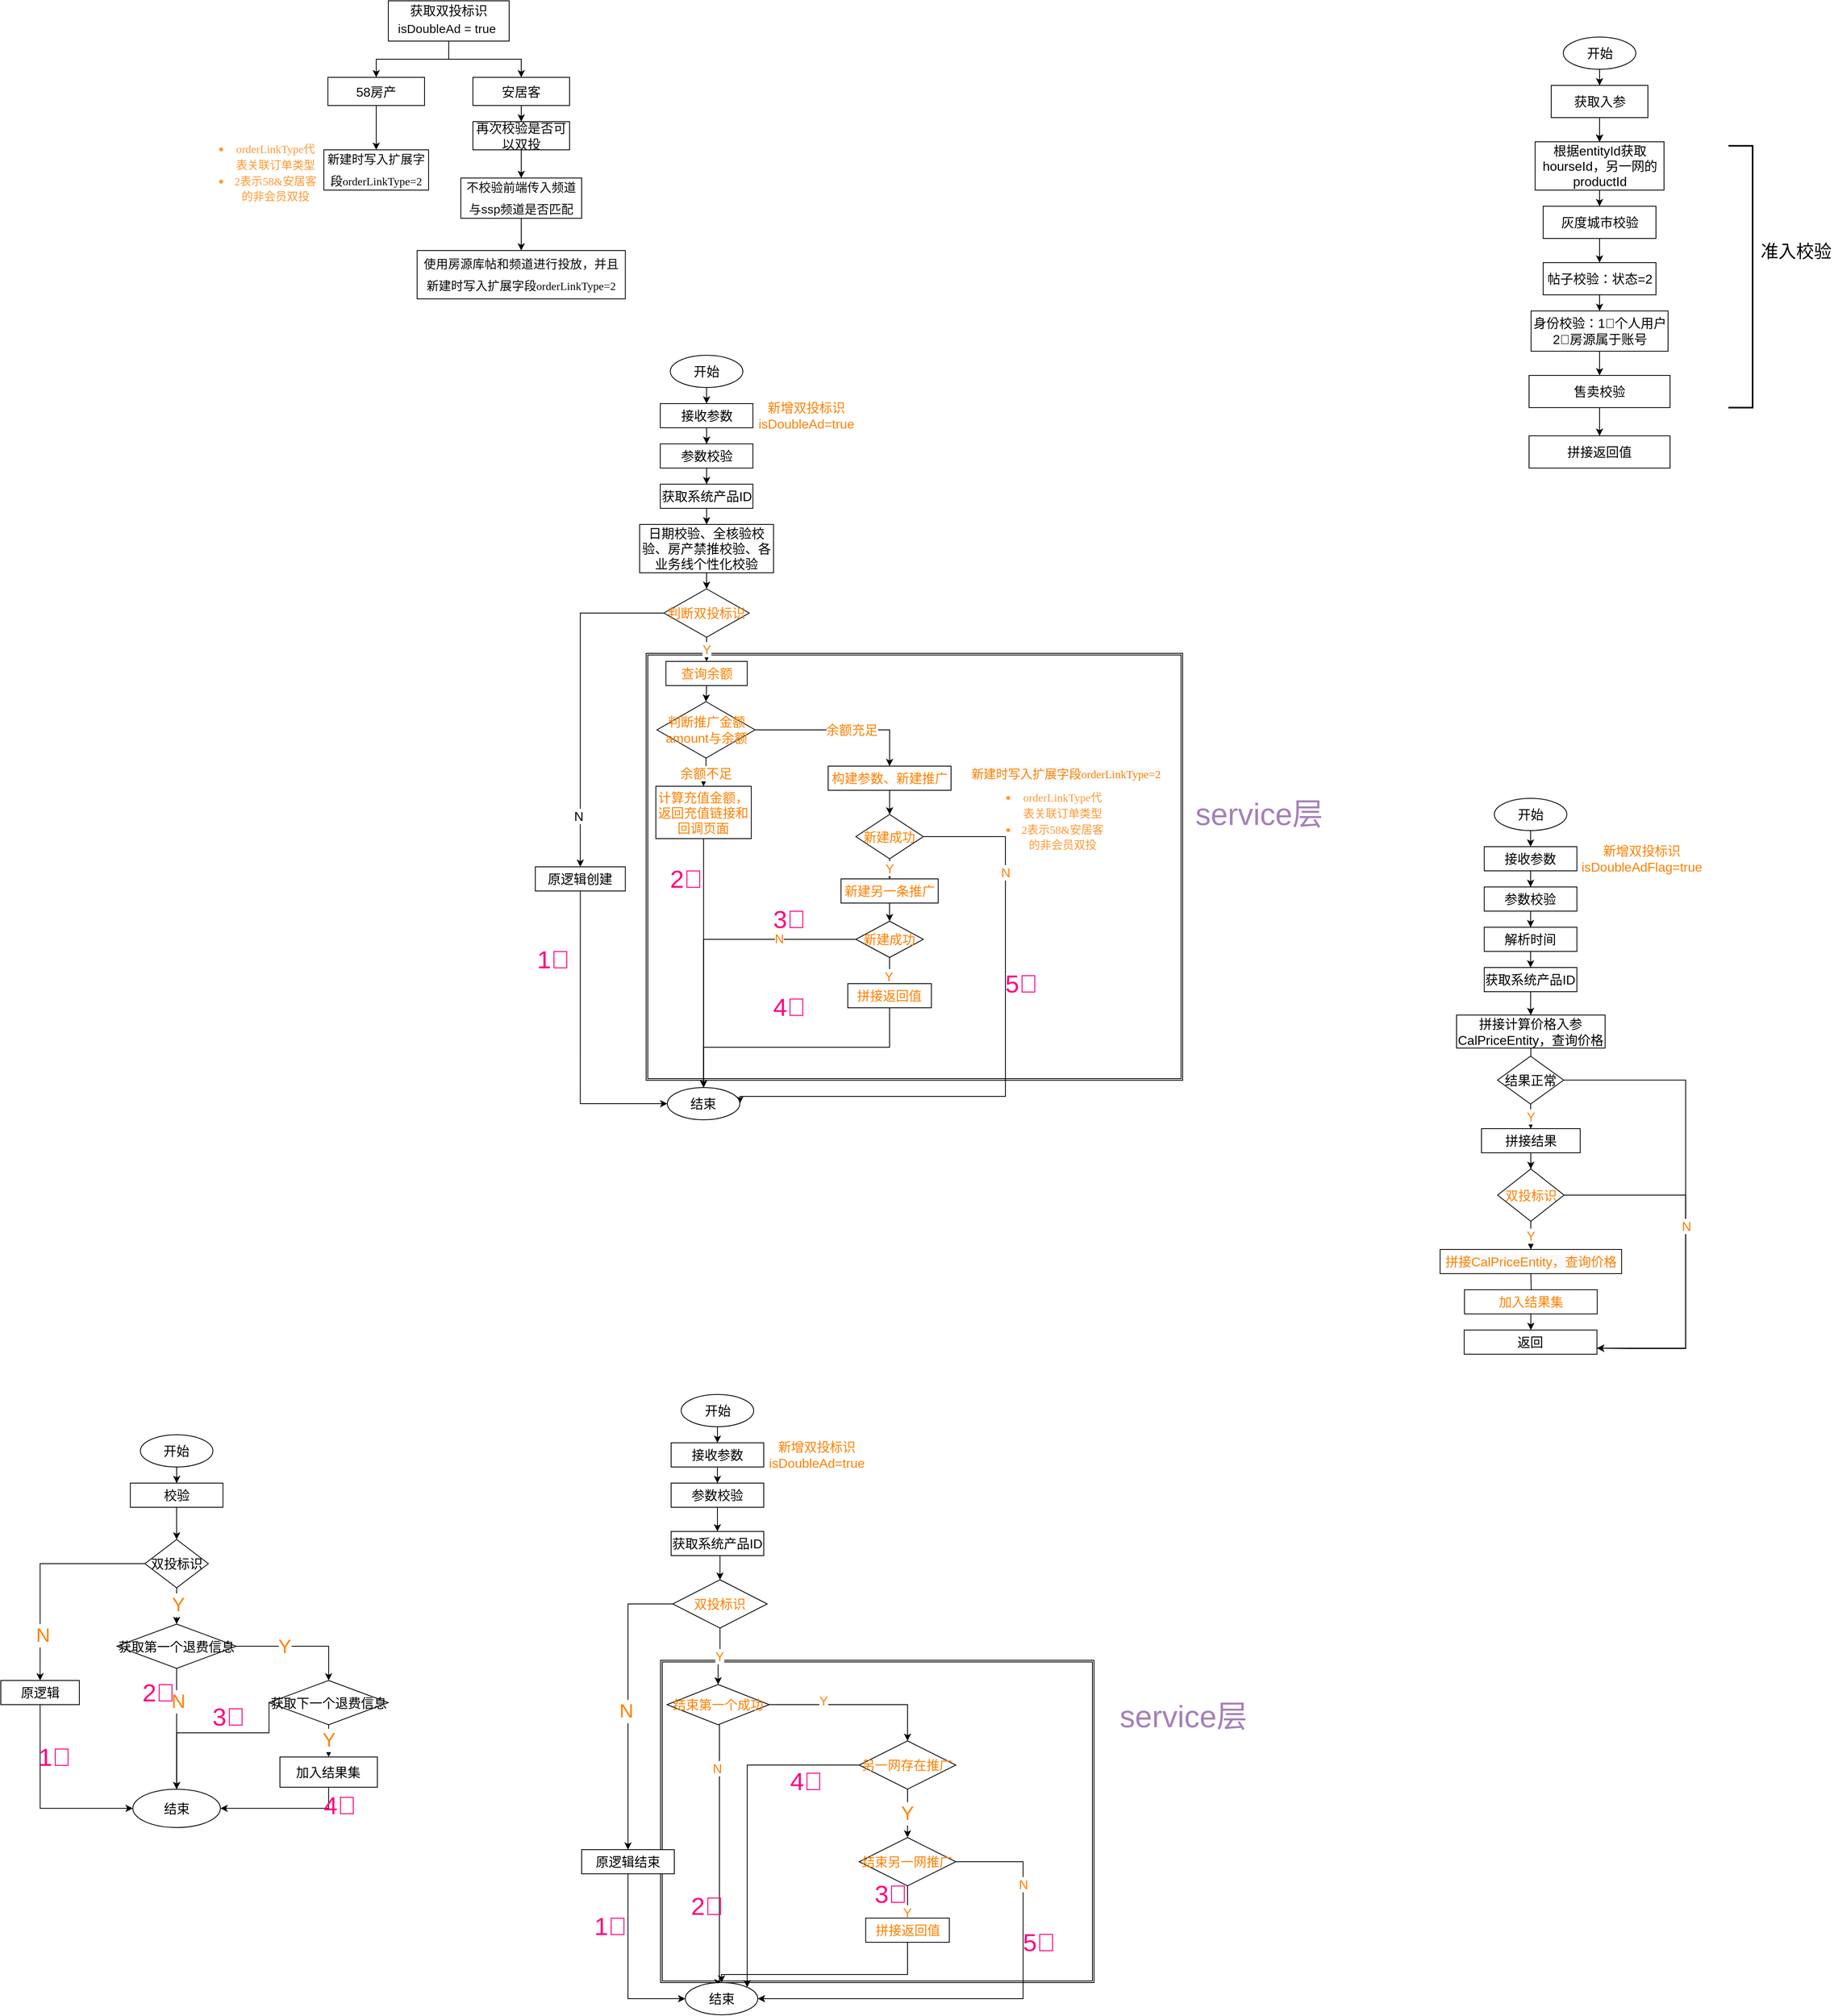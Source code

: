 <mxfile version="13.11.0" type="github">
  <diagram id="C5RBs43oDa-KdzZeNtuy" name="Page-1">
    <mxGraphModel dx="2493" dy="1997" grid="1" gridSize="10" guides="1" tooltips="1" connect="1" arrows="1" fold="1" page="1" pageScale="1" pageWidth="827" pageHeight="1169" math="0" shadow="0">
      <root>
        <mxCell id="WIyWlLk6GJQsqaUBKTNV-0" />
        <mxCell id="WIyWlLk6GJQsqaUBKTNV-1" parent="WIyWlLk6GJQsqaUBKTNV-0" />
        <mxCell id="F3GTpwNgJHVxENjnozcX-263" value="" style="shape=ext;double=1;rounded=0;whiteSpace=wrap;html=1;labelBackgroundColor=none;fontSize=24;fontColor=#FF8000;" vertex="1" parent="WIyWlLk6GJQsqaUBKTNV-1">
          <mxGeometry x="704.06" y="630" width="665.94" height="530" as="geometry" />
        </mxCell>
        <mxCell id="F3GTpwNgJHVxENjnozcX-261" value="" style="shape=ext;double=1;rounded=0;whiteSpace=wrap;html=1;labelBackgroundColor=none;fontSize=24;fontColor=#FF8000;" vertex="1" parent="WIyWlLk6GJQsqaUBKTNV-1">
          <mxGeometry x="722" y="1880" width="538" height="400" as="geometry" />
        </mxCell>
        <mxCell id="F3GTpwNgJHVxENjnozcX-8" value="" style="edgeStyle=orthogonalEdgeStyle;rounded=0;orthogonalLoop=1;jettySize=auto;html=1;fontSize=16;" edge="1" parent="WIyWlLk6GJQsqaUBKTNV-1" source="F3GTpwNgJHVxENjnozcX-9" target="F3GTpwNgJHVxENjnozcX-11">
          <mxGeometry relative="1" as="geometry" />
        </mxCell>
        <mxCell id="F3GTpwNgJHVxENjnozcX-16" value="" style="edgeStyle=orthogonalEdgeStyle;rounded=0;orthogonalLoop=1;jettySize=auto;html=1;" edge="1" parent="WIyWlLk6GJQsqaUBKTNV-1" source="F3GTpwNgJHVxENjnozcX-9" target="F3GTpwNgJHVxENjnozcX-13">
          <mxGeometry relative="1" as="geometry" />
        </mxCell>
        <mxCell id="F3GTpwNgJHVxENjnozcX-56" value="" style="edgeStyle=orthogonalEdgeStyle;rounded=0;orthogonalLoop=1;jettySize=auto;html=1;fontSize=16;fontColor=#FF9933;" edge="1" parent="WIyWlLk6GJQsqaUBKTNV-1" source="F3GTpwNgJHVxENjnozcX-9" target="F3GTpwNgJHVxENjnozcX-13">
          <mxGeometry relative="1" as="geometry" />
        </mxCell>
        <mxCell id="F3GTpwNgJHVxENjnozcX-9" value="开始" style="ellipse;whiteSpace=wrap;html=1;fontSize=16;" vertex="1" parent="WIyWlLk6GJQsqaUBKTNV-1">
          <mxGeometry x="1842.5" y="-135" width="90" height="40" as="geometry" />
        </mxCell>
        <mxCell id="F3GTpwNgJHVxENjnozcX-10" value="" style="edgeStyle=orthogonalEdgeStyle;rounded=0;orthogonalLoop=1;jettySize=auto;html=1;fontSize=16;" edge="1" parent="WIyWlLk6GJQsqaUBKTNV-1" source="F3GTpwNgJHVxENjnozcX-11" target="F3GTpwNgJHVxENjnozcX-13">
          <mxGeometry relative="1" as="geometry" />
        </mxCell>
        <mxCell id="F3GTpwNgJHVxENjnozcX-11" value="获取入参" style="whiteSpace=wrap;html=1;fontSize=16;" vertex="1" parent="WIyWlLk6GJQsqaUBKTNV-1">
          <mxGeometry x="1827.5" y="-75" width="120" height="40" as="geometry" />
        </mxCell>
        <mxCell id="F3GTpwNgJHVxENjnozcX-58" value="" style="edgeStyle=orthogonalEdgeStyle;rounded=0;orthogonalLoop=1;jettySize=auto;html=1;fontSize=16;fontColor=#FF9933;" edge="1" parent="WIyWlLk6GJQsqaUBKTNV-1" source="F3GTpwNgJHVxENjnozcX-13" target="F3GTpwNgJHVxENjnozcX-57">
          <mxGeometry relative="1" as="geometry" />
        </mxCell>
        <mxCell id="F3GTpwNgJHVxENjnozcX-13" value="根据entityId获取hourseId，另一网的productId" style="whiteSpace=wrap;html=1;fontSize=16;" vertex="1" parent="WIyWlLk6GJQsqaUBKTNV-1">
          <mxGeometry x="1807.5" y="-5" width="160" height="60" as="geometry" />
        </mxCell>
        <mxCell id="F3GTpwNgJHVxENjnozcX-19" style="edgeStyle=orthogonalEdgeStyle;rounded=0;orthogonalLoop=1;jettySize=auto;html=1;exitX=0.5;exitY=1;exitDx=0;exitDy=0;entryX=0.5;entryY=0;entryDx=0;entryDy=0;fontSize=15;" edge="1" parent="WIyWlLk6GJQsqaUBKTNV-1" source="F3GTpwNgJHVxENjnozcX-14" target="F3GTpwNgJHVxENjnozcX-15">
          <mxGeometry relative="1" as="geometry" />
        </mxCell>
        <mxCell id="F3GTpwNgJHVxENjnozcX-14" value="帖子校验：状态=2" style="whiteSpace=wrap;html=1;fontSize=16;" vertex="1" parent="WIyWlLk6GJQsqaUBKTNV-1">
          <mxGeometry x="1817.5" y="145" width="140" height="40" as="geometry" />
        </mxCell>
        <mxCell id="F3GTpwNgJHVxENjnozcX-21" value="" style="edgeStyle=orthogonalEdgeStyle;rounded=0;orthogonalLoop=1;jettySize=auto;html=1;fontSize=15;" edge="1" parent="WIyWlLk6GJQsqaUBKTNV-1" source="F3GTpwNgJHVxENjnozcX-15" target="F3GTpwNgJHVxENjnozcX-20">
          <mxGeometry relative="1" as="geometry" />
        </mxCell>
        <mxCell id="F3GTpwNgJHVxENjnozcX-15" value="身份校验：1⃣️个人用户2⃣️房源属于账号" style="whiteSpace=wrap;html=1;fontSize=16;" vertex="1" parent="WIyWlLk6GJQsqaUBKTNV-1">
          <mxGeometry x="1802.5" y="205" width="170" height="50" as="geometry" />
        </mxCell>
        <mxCell id="F3GTpwNgJHVxENjnozcX-23" value="" style="edgeStyle=orthogonalEdgeStyle;rounded=0;orthogonalLoop=1;jettySize=auto;html=1;fontSize=15;" edge="1" parent="WIyWlLk6GJQsqaUBKTNV-1" source="F3GTpwNgJHVxENjnozcX-20" target="F3GTpwNgJHVxENjnozcX-22">
          <mxGeometry relative="1" as="geometry" />
        </mxCell>
        <mxCell id="F3GTpwNgJHVxENjnozcX-20" value="售卖校验" style="whiteSpace=wrap;html=1;fontSize=16;" vertex="1" parent="WIyWlLk6GJQsqaUBKTNV-1">
          <mxGeometry x="1800" y="285" width="175" height="40" as="geometry" />
        </mxCell>
        <mxCell id="F3GTpwNgJHVxENjnozcX-22" value="拼接返回值" style="whiteSpace=wrap;html=1;fontSize=16;" vertex="1" parent="WIyWlLk6GJQsqaUBKTNV-1">
          <mxGeometry x="1800" y="360" width="175" height="40" as="geometry" />
        </mxCell>
        <mxCell id="F3GTpwNgJHVxENjnozcX-24" value="" style="strokeWidth=2;html=1;shape=mxgraph.flowchart.annotation_1;align=left;pointerEvents=1;fontSize=15;rotation=-180;" vertex="1" parent="WIyWlLk6GJQsqaUBKTNV-1">
          <mxGeometry x="2047.5" width="30" height="325" as="geometry" />
        </mxCell>
        <mxCell id="F3GTpwNgJHVxENjnozcX-25" value="准入校验&lt;br style=&quot;font-size: 22px;&quot;&gt;&lt;font style=&quot;font-size: 22px;&quot;&gt;&lt;br style=&quot;font-size: 22px;&quot;&gt;&lt;/font&gt;" style="text;html=1;strokeColor=none;fillColor=none;align=center;verticalAlign=middle;whiteSpace=wrap;rounded=0;fontSize=22;" vertex="1" parent="WIyWlLk6GJQsqaUBKTNV-1">
          <mxGeometry x="2084.5" y="130" width="93" height="30" as="geometry" />
        </mxCell>
        <mxCell id="F3GTpwNgJHVxENjnozcX-41" value="" style="edgeStyle=orthogonalEdgeStyle;rounded=0;orthogonalLoop=1;jettySize=auto;html=1;fontSize=16;fontColor=#080808;" edge="1" parent="WIyWlLk6GJQsqaUBKTNV-1" source="F3GTpwNgJHVxENjnozcX-28" target="F3GTpwNgJHVxENjnozcX-40">
          <mxGeometry relative="1" as="geometry" />
        </mxCell>
        <mxCell id="F3GTpwNgJHVxENjnozcX-43" style="edgeStyle=orthogonalEdgeStyle;rounded=0;orthogonalLoop=1;jettySize=auto;html=1;exitX=0.5;exitY=1;exitDx=0;exitDy=0;entryX=0.5;entryY=0;entryDx=0;entryDy=0;fontSize=16;fontColor=#080808;" edge="1" parent="WIyWlLk6GJQsqaUBKTNV-1" source="F3GTpwNgJHVxENjnozcX-28" target="F3GTpwNgJHVxENjnozcX-42">
          <mxGeometry relative="1" as="geometry" />
        </mxCell>
        <mxCell id="F3GTpwNgJHVxENjnozcX-28" value="获取双投标识&lt;span style=&quot;font-size: 15px; line-height: 1.74; letter-spacing: 0.008em; outline-style: none; overflow-wrap: break-word;&quot;&gt;isDoubleAd  = true&amp;nbsp;&lt;/span&gt;" style="whiteSpace=wrap;html=1;fontSize=16;fontColor=#080808;" vertex="1" parent="WIyWlLk6GJQsqaUBKTNV-1">
          <mxGeometry x="384" y="-180" width="150" height="50" as="geometry" />
        </mxCell>
        <mxCell id="F3GTpwNgJHVxENjnozcX-53" value="" style="edgeStyle=orthogonalEdgeStyle;rounded=0;orthogonalLoop=1;jettySize=auto;html=1;fontSize=16;fontColor=#080808;" edge="1" parent="WIyWlLk6GJQsqaUBKTNV-1" source="F3GTpwNgJHVxENjnozcX-40" target="F3GTpwNgJHVxENjnozcX-52">
          <mxGeometry relative="1" as="geometry" />
        </mxCell>
        <mxCell id="F3GTpwNgJHVxENjnozcX-40" value="58房产" style="whiteSpace=wrap;html=1;fontSize=16;fontColor=#080808;" vertex="1" parent="WIyWlLk6GJQsqaUBKTNV-1">
          <mxGeometry x="309" y="-85" width="120" height="35" as="geometry" />
        </mxCell>
        <mxCell id="F3GTpwNgJHVxENjnozcX-45" value="" style="edgeStyle=orthogonalEdgeStyle;rounded=0;orthogonalLoop=1;jettySize=auto;html=1;fontSize=16;fontColor=#080808;" edge="1" parent="WIyWlLk6GJQsqaUBKTNV-1" source="F3GTpwNgJHVxENjnozcX-42" target="F3GTpwNgJHVxENjnozcX-44">
          <mxGeometry relative="1" as="geometry" />
        </mxCell>
        <mxCell id="F3GTpwNgJHVxENjnozcX-42" value="安居客" style="whiteSpace=wrap;html=1;fontSize=16;fontColor=#080808;" vertex="1" parent="WIyWlLk6GJQsqaUBKTNV-1">
          <mxGeometry x="489" y="-85" width="120" height="35" as="geometry" />
        </mxCell>
        <mxCell id="F3GTpwNgJHVxENjnozcX-44" value="再次校验是否可以双投" style="whiteSpace=wrap;html=1;fontSize=16;fontColor=#080808;" vertex="1" parent="WIyWlLk6GJQsqaUBKTNV-1">
          <mxGeometry x="489" y="-30" width="120" height="35" as="geometry" />
        </mxCell>
        <mxCell id="F3GTpwNgJHVxENjnozcX-49" value="" style="edgeStyle=orthogonalEdgeStyle;rounded=0;orthogonalLoop=1;jettySize=auto;html=1;fontSize=16;fontColor=#080808;exitX=0.5;exitY=1;exitDx=0;exitDy=0;" edge="1" parent="WIyWlLk6GJQsqaUBKTNV-1" source="F3GTpwNgJHVxENjnozcX-44" target="F3GTpwNgJHVxENjnozcX-48">
          <mxGeometry relative="1" as="geometry">
            <mxPoint x="549" y="70" as="sourcePoint" />
          </mxGeometry>
        </mxCell>
        <mxCell id="F3GTpwNgJHVxENjnozcX-51" value="" style="edgeStyle=orthogonalEdgeStyle;rounded=0;orthogonalLoop=1;jettySize=auto;html=1;fontSize=16;fontColor=#080808;" edge="1" parent="WIyWlLk6GJQsqaUBKTNV-1" source="F3GTpwNgJHVxENjnozcX-48" target="F3GTpwNgJHVxENjnozcX-50">
          <mxGeometry relative="1" as="geometry" />
        </mxCell>
        <mxCell id="F3GTpwNgJHVxENjnozcX-48" value="&lt;span style=&quot;font-size: 15px; line-height: 1.74; letter-spacing: 0.008em; outline-style: none; overflow-wrap: break-word;&quot;&gt;不校验前端传入频道与ssp频道是否匹配&lt;/span&gt;" style="whiteSpace=wrap;html=1;fontSize=16;fontColor=#080808;" vertex="1" parent="WIyWlLk6GJQsqaUBKTNV-1">
          <mxGeometry x="474" y="40" width="150" height="50" as="geometry" />
        </mxCell>
        <mxCell id="F3GTpwNgJHVxENjnozcX-50" value="&lt;span&gt;&lt;span style=&quot;font-size: 15px ; line-height: 1.74 ; letter-spacing: 0.008em ; outline-style: none ; overflow-wrap: break-word&quot;&gt;使用房源库帖和频道进行投放，并且新建时写入扩展字段&lt;/span&gt;&lt;/span&gt;&lt;span lang=&quot;EN-US&quot; style=&quot;font-size: 10.5pt ; font-family: &amp;#34;dengxian&amp;#34;&quot;&gt;orderLinkType=2&lt;/span&gt;&lt;span style=&quot;font-size: medium&quot;&gt;&lt;/span&gt;" style="whiteSpace=wrap;html=1;fontSize=16;fontColor=#080808;" vertex="1" parent="WIyWlLk6GJQsqaUBKTNV-1">
          <mxGeometry x="419.78" y="130" width="258.44" height="60" as="geometry" />
        </mxCell>
        <mxCell id="F3GTpwNgJHVxENjnozcX-52" value="&lt;span style=&quot;font-size: 15px ; line-height: 1.74 ; letter-spacing: 0.008em ; outline-style: none ; overflow-wrap: break-word&quot;&gt;新建时写入扩展字段&lt;/span&gt;&lt;span lang=&quot;EN-US&quot; style=&quot;font-size: 10.5pt ; font-family: &amp;#34;dengxian&amp;#34;&quot;&gt;orderLinkType=2&lt;/span&gt;" style="whiteSpace=wrap;html=1;fontSize=16;fontColor=#080808;" vertex="1" parent="WIyWlLk6GJQsqaUBKTNV-1">
          <mxGeometry x="304" y="5" width="130" height="50" as="geometry" />
        </mxCell>
        <mxCell id="F3GTpwNgJHVxENjnozcX-55" value="&lt;ul&gt;&lt;li&gt;&lt;span lang=&quot;EN-US&quot; style=&quot;font-size: 10.5pt ; font-family: &amp;#34;dengxian&amp;#34;&quot;&gt;orderLinkType代表关联订单类型&lt;/span&gt;&lt;/li&gt;&lt;li&gt;&lt;span lang=&quot;EN-US&quot; style=&quot;font-size: 10.5pt ; font-family: &amp;#34;dengxian&amp;#34;&quot;&gt;2表示&lt;/span&gt;&lt;span style=&quot;font-size: 10.5pt ; font-family: &amp;#34;dengxian&amp;#34;&quot;&gt;&lt;span lang=&quot;EN-US&quot;&gt;58&amp;amp;&lt;/span&gt;安居客的非会员双投&lt;/span&gt;&lt;/li&gt;&lt;/ul&gt;&lt;span style=&quot;font-size: medium&quot;&gt;&lt;/span&gt;" style="text;html=1;strokeColor=none;fillColor=none;align=center;verticalAlign=middle;whiteSpace=wrap;rounded=0;fontSize=16;fontColor=#FF9933;" vertex="1" parent="WIyWlLk6GJQsqaUBKTNV-1">
          <mxGeometry x="149.0" y="-10" width="150" height="85" as="geometry" />
        </mxCell>
        <mxCell id="F3GTpwNgJHVxENjnozcX-60" value="" style="edgeStyle=orthogonalEdgeStyle;rounded=0;orthogonalLoop=1;jettySize=auto;html=1;fontSize=16;fontColor=#FF9933;entryX=0.5;entryY=0;entryDx=0;entryDy=0;" edge="1" parent="WIyWlLk6GJQsqaUBKTNV-1" source="F3GTpwNgJHVxENjnozcX-57" target="F3GTpwNgJHVxENjnozcX-14">
          <mxGeometry relative="1" as="geometry">
            <mxPoint x="1888" y="145" as="targetPoint" />
          </mxGeometry>
        </mxCell>
        <mxCell id="F3GTpwNgJHVxENjnozcX-57" value="灰度城市校验" style="whiteSpace=wrap;html=1;fontSize=16;" vertex="1" parent="WIyWlLk6GJQsqaUBKTNV-1">
          <mxGeometry x="1817.5" y="75" width="140" height="40" as="geometry" />
        </mxCell>
        <mxCell id="F3GTpwNgJHVxENjnozcX-71" value="" style="edgeStyle=orthogonalEdgeStyle;rounded=0;orthogonalLoop=1;jettySize=auto;html=1;fontSize=16;fontColor=#FF8000;" edge="1" parent="WIyWlLk6GJQsqaUBKTNV-1" source="F3GTpwNgJHVxENjnozcX-66" target="F3GTpwNgJHVxENjnozcX-70">
          <mxGeometry relative="1" as="geometry" />
        </mxCell>
        <mxCell id="F3GTpwNgJHVxENjnozcX-66" value="接收参数" style="rounded=0;whiteSpace=wrap;html=1;fontSize=16;fontColor=#000000;" vertex="1" parent="WIyWlLk6GJQsqaUBKTNV-1">
          <mxGeometry x="721.56" y="320" width="115" height="30" as="geometry" />
        </mxCell>
        <mxCell id="F3GTpwNgJHVxENjnozcX-69" style="edgeStyle=orthogonalEdgeStyle;rounded=0;orthogonalLoop=1;jettySize=auto;html=1;exitX=0.5;exitY=1;exitDx=0;exitDy=0;entryX=0.5;entryY=0;entryDx=0;entryDy=0;fontSize=16;fontColor=#000000;" edge="1" parent="WIyWlLk6GJQsqaUBKTNV-1" source="F3GTpwNgJHVxENjnozcX-67" target="F3GTpwNgJHVxENjnozcX-66">
          <mxGeometry relative="1" as="geometry" />
        </mxCell>
        <mxCell id="F3GTpwNgJHVxENjnozcX-67" value="开始" style="ellipse;whiteSpace=wrap;html=1;fontSize=16;fontColor=#000000;" vertex="1" parent="WIyWlLk6GJQsqaUBKTNV-1">
          <mxGeometry x="734.06" y="260" width="90" height="40" as="geometry" />
        </mxCell>
        <mxCell id="F3GTpwNgJHVxENjnozcX-68" value="新增双投标识isDoubleAd=true" style="text;html=1;strokeColor=none;fillColor=none;align=center;verticalAlign=middle;whiteSpace=wrap;rounded=0;fontSize=16;fontColor=#FF8000;fontStyle=0" vertex="1" parent="WIyWlLk6GJQsqaUBKTNV-1">
          <mxGeometry x="847.5" y="320" width="110" height="30" as="geometry" />
        </mxCell>
        <mxCell id="F3GTpwNgJHVxENjnozcX-73" value="" style="edgeStyle=orthogonalEdgeStyle;rounded=0;orthogonalLoop=1;jettySize=auto;html=1;fontSize=16;fontColor=#FF8000;" edge="1" parent="WIyWlLk6GJQsqaUBKTNV-1" source="F3GTpwNgJHVxENjnozcX-70" target="F3GTpwNgJHVxENjnozcX-72">
          <mxGeometry relative="1" as="geometry" />
        </mxCell>
        <mxCell id="F3GTpwNgJHVxENjnozcX-70" value="参数校验" style="rounded=0;whiteSpace=wrap;html=1;fontSize=16;fontColor=#000000;" vertex="1" parent="WIyWlLk6GJQsqaUBKTNV-1">
          <mxGeometry x="721.56" y="370" width="115" height="30" as="geometry" />
        </mxCell>
        <mxCell id="F3GTpwNgJHVxENjnozcX-75" value="" style="edgeStyle=orthogonalEdgeStyle;rounded=0;orthogonalLoop=1;jettySize=auto;html=1;fontSize=16;fontColor=#FF8000;" edge="1" parent="WIyWlLk6GJQsqaUBKTNV-1" source="F3GTpwNgJHVxENjnozcX-72" target="F3GTpwNgJHVxENjnozcX-74">
          <mxGeometry relative="1" as="geometry" />
        </mxCell>
        <mxCell id="F3GTpwNgJHVxENjnozcX-72" value="获取系统产品ID" style="rounded=0;whiteSpace=wrap;html=1;fontSize=16;fontColor=#000000;" vertex="1" parent="WIyWlLk6GJQsqaUBKTNV-1">
          <mxGeometry x="721.56" y="420" width="115" height="30" as="geometry" />
        </mxCell>
        <mxCell id="F3GTpwNgJHVxENjnozcX-144" value="" style="edgeStyle=orthogonalEdgeStyle;rounded=0;orthogonalLoop=1;jettySize=auto;html=1;fontSize=16;fontColor=#FF8000;" edge="1" parent="WIyWlLk6GJQsqaUBKTNV-1" source="F3GTpwNgJHVxENjnozcX-74" target="F3GTpwNgJHVxENjnozcX-143">
          <mxGeometry relative="1" as="geometry" />
        </mxCell>
        <mxCell id="F3GTpwNgJHVxENjnozcX-74" value="日期校验、全核验校验、房产禁推校验、各业务线个性化校验" style="rounded=0;whiteSpace=wrap;html=1;fontSize=16;fontColor=#000000;" vertex="1" parent="WIyWlLk6GJQsqaUBKTNV-1">
          <mxGeometry x="695.94" y="470" width="166.25" height="60" as="geometry" />
        </mxCell>
        <mxCell id="F3GTpwNgJHVxENjnozcX-108" value="" style="edgeStyle=orthogonalEdgeStyle;rounded=0;orthogonalLoop=1;jettySize=auto;html=1;fontSize=16;fontColor=#FF8000;" edge="1" parent="WIyWlLk6GJQsqaUBKTNV-1" source="F3GTpwNgJHVxENjnozcX-109" target="F3GTpwNgJHVxENjnozcX-114">
          <mxGeometry relative="1" as="geometry" />
        </mxCell>
        <mxCell id="F3GTpwNgJHVxENjnozcX-109" value="接收参数" style="rounded=0;whiteSpace=wrap;html=1;fontSize=16;fontColor=#000000;" vertex="1" parent="WIyWlLk6GJQsqaUBKTNV-1">
          <mxGeometry x="1744.37" y="870" width="115" height="30" as="geometry" />
        </mxCell>
        <mxCell id="F3GTpwNgJHVxENjnozcX-110" style="edgeStyle=orthogonalEdgeStyle;rounded=0;orthogonalLoop=1;jettySize=auto;html=1;exitX=0.5;exitY=1;exitDx=0;exitDy=0;entryX=0.5;entryY=0;entryDx=0;entryDy=0;fontSize=16;fontColor=#000000;" edge="1" parent="WIyWlLk6GJQsqaUBKTNV-1" source="F3GTpwNgJHVxENjnozcX-111" target="F3GTpwNgJHVxENjnozcX-109">
          <mxGeometry relative="1" as="geometry" />
        </mxCell>
        <mxCell id="F3GTpwNgJHVxENjnozcX-111" value="开始" style="ellipse;whiteSpace=wrap;html=1;fontSize=16;fontColor=#000000;" vertex="1" parent="WIyWlLk6GJQsqaUBKTNV-1">
          <mxGeometry x="1756.87" y="810" width="90" height="40" as="geometry" />
        </mxCell>
        <mxCell id="F3GTpwNgJHVxENjnozcX-112" value="新增双投标识isDoubleAdFlag=true" style="text;html=1;strokeColor=none;fillColor=none;align=center;verticalAlign=middle;whiteSpace=wrap;rounded=0;fontSize=16;fontColor=#FF8000;" vertex="1" parent="WIyWlLk6GJQsqaUBKTNV-1">
          <mxGeometry x="1884.59" y="870" width="110" height="30" as="geometry" />
        </mxCell>
        <mxCell id="F3GTpwNgJHVxENjnozcX-113" value="" style="edgeStyle=orthogonalEdgeStyle;rounded=0;orthogonalLoop=1;jettySize=auto;html=1;fontSize=16;fontColor=#FF8000;" edge="1" parent="WIyWlLk6GJQsqaUBKTNV-1" source="F3GTpwNgJHVxENjnozcX-114" target="F3GTpwNgJHVxENjnozcX-115">
          <mxGeometry relative="1" as="geometry" />
        </mxCell>
        <mxCell id="F3GTpwNgJHVxENjnozcX-114" value="参数校验" style="rounded=0;whiteSpace=wrap;html=1;fontSize=16;fontColor=#000000;" vertex="1" parent="WIyWlLk6GJQsqaUBKTNV-1">
          <mxGeometry x="1744.37" y="920" width="115" height="30" as="geometry" />
        </mxCell>
        <mxCell id="F3GTpwNgJHVxENjnozcX-117" value="" style="edgeStyle=orthogonalEdgeStyle;rounded=0;orthogonalLoop=1;jettySize=auto;html=1;fontSize=16;fontColor=#FF8000;" edge="1" parent="WIyWlLk6GJQsqaUBKTNV-1" source="F3GTpwNgJHVxENjnozcX-115" target="F3GTpwNgJHVxENjnozcX-116">
          <mxGeometry relative="1" as="geometry" />
        </mxCell>
        <mxCell id="F3GTpwNgJHVxENjnozcX-115" value="解析时间" style="rounded=0;whiteSpace=wrap;html=1;fontSize=16;fontColor=#000000;" vertex="1" parent="WIyWlLk6GJQsqaUBKTNV-1">
          <mxGeometry x="1744.37" y="970" width="115" height="30" as="geometry" />
        </mxCell>
        <mxCell id="F3GTpwNgJHVxENjnozcX-119" value="" style="edgeStyle=orthogonalEdgeStyle;rounded=0;orthogonalLoop=1;jettySize=auto;html=1;fontSize=16;fontColor=#FF8000;" edge="1" parent="WIyWlLk6GJQsqaUBKTNV-1" source="F3GTpwNgJHVxENjnozcX-116" target="F3GTpwNgJHVxENjnozcX-118">
          <mxGeometry relative="1" as="geometry" />
        </mxCell>
        <mxCell id="F3GTpwNgJHVxENjnozcX-116" value="获取系统产品ID" style="rounded=0;whiteSpace=wrap;html=1;fontSize=16;fontColor=#000000;" vertex="1" parent="WIyWlLk6GJQsqaUBKTNV-1">
          <mxGeometry x="1744.37" y="1020" width="115" height="30" as="geometry" />
        </mxCell>
        <mxCell id="F3GTpwNgJHVxENjnozcX-121" value="" style="edgeStyle=orthogonalEdgeStyle;rounded=0;orthogonalLoop=1;jettySize=auto;html=1;fontSize=16;fontColor=#FF8000;" edge="1" parent="WIyWlLk6GJQsqaUBKTNV-1" source="F3GTpwNgJHVxENjnozcX-118" target="F3GTpwNgJHVxENjnozcX-120">
          <mxGeometry relative="1" as="geometry" />
        </mxCell>
        <mxCell id="F3GTpwNgJHVxENjnozcX-118" value="拼接计算价格入参CalPriceEntity，查询价格" style="rounded=0;whiteSpace=wrap;html=1;fontSize=16;fontColor=#000000;" vertex="1" parent="WIyWlLk6GJQsqaUBKTNV-1">
          <mxGeometry x="1710" y="1079" width="184.37" height="41" as="geometry" />
        </mxCell>
        <mxCell id="F3GTpwNgJHVxENjnozcX-125" value="Y" style="edgeStyle=orthogonalEdgeStyle;rounded=0;orthogonalLoop=1;jettySize=auto;html=1;fontSize=16;fontColor=#FF8000;" edge="1" parent="WIyWlLk6GJQsqaUBKTNV-1" source="F3GTpwNgJHVxENjnozcX-120" target="F3GTpwNgJHVxENjnozcX-124">
          <mxGeometry relative="1" as="geometry" />
        </mxCell>
        <mxCell id="F3GTpwNgJHVxENjnozcX-136" value="" style="edgeStyle=orthogonalEdgeStyle;rounded=0;orthogonalLoop=1;jettySize=auto;html=1;exitX=1;exitY=0.5;exitDx=0;exitDy=0;entryX=1;entryY=0.75;entryDx=0;entryDy=0;fontSize=16;fontColor=#FF8000;" edge="1" parent="WIyWlLk6GJQsqaUBKTNV-1" source="F3GTpwNgJHVxENjnozcX-120" target="F3GTpwNgJHVxENjnozcX-134">
          <mxGeometry relative="1" as="geometry">
            <Array as="points">
              <mxPoint x="1994.37" y="1160" />
              <mxPoint x="1994.37" y="1493" />
              <mxPoint x="1924.37" y="1493" />
            </Array>
          </mxGeometry>
        </mxCell>
        <mxCell id="F3GTpwNgJHVxENjnozcX-120" value="结果正常" style="rhombus;whiteSpace=wrap;html=1;rounded=0;fontSize=16;" vertex="1" parent="WIyWlLk6GJQsqaUBKTNV-1">
          <mxGeometry x="1760.78" y="1130" width="82.18" height="59.5" as="geometry" />
        </mxCell>
        <mxCell id="F3GTpwNgJHVxENjnozcX-127" value="" style="edgeStyle=orthogonalEdgeStyle;rounded=0;orthogonalLoop=1;jettySize=auto;html=1;fontSize=16;fontColor=#FF8000;" edge="1" parent="WIyWlLk6GJQsqaUBKTNV-1" source="F3GTpwNgJHVxENjnozcX-124" target="F3GTpwNgJHVxENjnozcX-126">
          <mxGeometry relative="1" as="geometry" />
        </mxCell>
        <mxCell id="F3GTpwNgJHVxENjnozcX-124" value="拼接结果" style="whiteSpace=wrap;html=1;rounded=0;fontSize=16;" vertex="1" parent="WIyWlLk6GJQsqaUBKTNV-1">
          <mxGeometry x="1740.94" y="1220" width="122.5" height="30" as="geometry" />
        </mxCell>
        <mxCell id="F3GTpwNgJHVxENjnozcX-130" value="Y" style="edgeStyle=orthogonalEdgeStyle;rounded=0;orthogonalLoop=1;jettySize=auto;html=1;fontSize=16;fontColor=#FF8000;" edge="1" parent="WIyWlLk6GJQsqaUBKTNV-1" source="F3GTpwNgJHVxENjnozcX-126">
          <mxGeometry relative="1" as="geometry">
            <mxPoint x="1802.203" y="1370" as="targetPoint" />
          </mxGeometry>
        </mxCell>
        <mxCell id="F3GTpwNgJHVxENjnozcX-137" style="edgeStyle=orthogonalEdgeStyle;rounded=0;orthogonalLoop=1;jettySize=auto;html=1;exitX=1;exitY=0.5;exitDx=0;exitDy=0;entryX=1;entryY=0.75;entryDx=0;entryDy=0;fontSize=16;fontColor=#FF8000;" edge="1" parent="WIyWlLk6GJQsqaUBKTNV-1" source="F3GTpwNgJHVxENjnozcX-126" target="F3GTpwNgJHVxENjnozcX-134">
          <mxGeometry relative="1" as="geometry">
            <Array as="points">
              <mxPoint x="1994.37" y="1303" />
              <mxPoint x="1994.37" y="1493" />
            </Array>
          </mxGeometry>
        </mxCell>
        <mxCell id="F3GTpwNgJHVxENjnozcX-138" value="N" style="edgeLabel;html=1;align=center;verticalAlign=middle;resizable=0;points=[];fontSize=16;fontColor=#FF8000;" vertex="1" connectable="0" parent="F3GTpwNgJHVxENjnozcX-137">
          <mxGeometry x="-0.306" y="2" relative="1" as="geometry">
            <mxPoint x="-2" y="32.43" as="offset" />
          </mxGeometry>
        </mxCell>
        <mxCell id="F3GTpwNgJHVxENjnozcX-126" value="双投标识" style="rhombus;whiteSpace=wrap;html=1;rounded=0;fontSize=16;fontColor=#FF8000;" vertex="1" parent="WIyWlLk6GJQsqaUBKTNV-1">
          <mxGeometry x="1760.94" y="1270" width="82.5" height="65" as="geometry" />
        </mxCell>
        <mxCell id="F3GTpwNgJHVxENjnozcX-133" value="" style="edgeStyle=orthogonalEdgeStyle;rounded=0;orthogonalLoop=1;jettySize=auto;html=1;fontSize=16;fontColor=#FF8000;" edge="1" parent="WIyWlLk6GJQsqaUBKTNV-1" target="F3GTpwNgJHVxENjnozcX-132">
          <mxGeometry relative="1" as="geometry">
            <mxPoint x="1802.203" y="1400" as="sourcePoint" />
          </mxGeometry>
        </mxCell>
        <mxCell id="F3GTpwNgJHVxENjnozcX-129" value="&lt;span style=&quot;font-family: helvetica; font-size: 16px; font-style: normal; font-weight: 400; letter-spacing: normal; text-align: center; text-indent: 0px; text-transform: none; word-spacing: 0px; background-color: rgb(248, 249, 250); display: inline; float: none;&quot;&gt;拼接CalPriceEntity，查询价格&lt;/span&gt;" style="whiteSpace=wrap;html=1;rounded=0;fontSize=16;fontColor=#FF8000;" vertex="1" parent="WIyWlLk6GJQsqaUBKTNV-1">
          <mxGeometry x="1689.57" y="1370" width="225.25" height="30" as="geometry" />
        </mxCell>
        <mxCell id="F3GTpwNgJHVxENjnozcX-135" value="" style="edgeStyle=orthogonalEdgeStyle;rounded=0;orthogonalLoop=1;jettySize=auto;html=1;fontSize=16;fontColor=#FF8000;" edge="1" parent="WIyWlLk6GJQsqaUBKTNV-1" source="F3GTpwNgJHVxENjnozcX-132" target="F3GTpwNgJHVxENjnozcX-134">
          <mxGeometry relative="1" as="geometry" />
        </mxCell>
        <mxCell id="F3GTpwNgJHVxENjnozcX-132" value="&lt;font face=&quot;helvetica&quot;&gt;加入结果集&lt;/font&gt;" style="whiteSpace=wrap;html=1;rounded=0;fontSize=16;fontColor=#FF8000;" vertex="1" parent="WIyWlLk6GJQsqaUBKTNV-1">
          <mxGeometry x="1719.78" y="1420" width="164.81" height="30" as="geometry" />
        </mxCell>
        <mxCell id="F3GTpwNgJHVxENjnozcX-134" value="&lt;font face=&quot;helvetica&quot;&gt;返回&lt;/font&gt;" style="whiteSpace=wrap;html=1;rounded=0;fontSize=16;" vertex="1" parent="WIyWlLk6GJQsqaUBKTNV-1">
          <mxGeometry x="1719.46" y="1470" width="164.81" height="30" as="geometry" />
        </mxCell>
        <mxCell id="F3GTpwNgJHVxENjnozcX-155" value="Y" style="edgeStyle=orthogonalEdgeStyle;rounded=0;orthogonalLoop=1;jettySize=auto;html=1;fontSize=16;fontColor=#FF8000;" edge="1" parent="WIyWlLk6GJQsqaUBKTNV-1" source="F3GTpwNgJHVxENjnozcX-143" target="F3GTpwNgJHVxENjnozcX-154">
          <mxGeometry relative="1" as="geometry" />
        </mxCell>
        <mxCell id="F3GTpwNgJHVxENjnozcX-247" value="" style="edgeStyle=orthogonalEdgeStyle;rounded=0;orthogonalLoop=1;jettySize=auto;html=1;fontSize=16;fontColor=#FF8000;" edge="1" parent="WIyWlLk6GJQsqaUBKTNV-1" source="F3GTpwNgJHVxENjnozcX-143" target="F3GTpwNgJHVxENjnozcX-246">
          <mxGeometry relative="1" as="geometry" />
        </mxCell>
        <mxCell id="F3GTpwNgJHVxENjnozcX-248" value="N" style="edgeLabel;html=1;align=center;verticalAlign=middle;resizable=0;points=[];fontSize=16;fontColor=#000000;" vertex="1" connectable="0" parent="F3GTpwNgJHVxENjnozcX-247">
          <mxGeometry x="0.697" y="-3" relative="1" as="geometry">
            <mxPoint as="offset" />
          </mxGeometry>
        </mxCell>
        <mxCell id="F3GTpwNgJHVxENjnozcX-143" value="判断双投标识" style="rhombus;whiteSpace=wrap;html=1;rounded=0;fontSize=16;fontColor=#FF8000;" vertex="1" parent="WIyWlLk6GJQsqaUBKTNV-1">
          <mxGeometry x="726.09" y="550" width="105.94" height="60" as="geometry" />
        </mxCell>
        <mxCell id="F3GTpwNgJHVxENjnozcX-158" value="余额不足" style="edgeStyle=orthogonalEdgeStyle;rounded=0;orthogonalLoop=1;jettySize=auto;html=1;fontSize=16;fontColor=#FF8000;" edge="1" parent="WIyWlLk6GJQsqaUBKTNV-1" source="F3GTpwNgJHVxENjnozcX-145" target="F3GTpwNgJHVxENjnozcX-157">
          <mxGeometry relative="1" as="geometry" />
        </mxCell>
        <mxCell id="F3GTpwNgJHVxENjnozcX-160" value="" style="edgeStyle=orthogonalEdgeStyle;rounded=0;orthogonalLoop=1;jettySize=auto;html=1;fontSize=16;fontColor=#FF8000;" edge="1" parent="WIyWlLk6GJQsqaUBKTNV-1" source="F3GTpwNgJHVxENjnozcX-145" target="F3GTpwNgJHVxENjnozcX-159">
          <mxGeometry relative="1" as="geometry" />
        </mxCell>
        <mxCell id="F3GTpwNgJHVxENjnozcX-161" value="余额充足" style="edgeLabel;html=1;align=center;verticalAlign=middle;resizable=0;points=[];fontSize=16;fontColor=#FF8000;" vertex="1" connectable="0" parent="F3GTpwNgJHVxENjnozcX-160">
          <mxGeometry x="0.33" y="-4" relative="1" as="geometry">
            <mxPoint x="-21.72" y="-4" as="offset" />
          </mxGeometry>
        </mxCell>
        <mxCell id="F3GTpwNgJHVxENjnozcX-145" value="判断推广金额amount与余额" style="rhombus;whiteSpace=wrap;html=1;rounded=0;fontSize=16;fontColor=#FF8000;" vertex="1" parent="WIyWlLk6GJQsqaUBKTNV-1">
          <mxGeometry x="717.5" y="690" width="121.72" height="70" as="geometry" />
        </mxCell>
        <mxCell id="F3GTpwNgJHVxENjnozcX-156" style="edgeStyle=orthogonalEdgeStyle;rounded=0;orthogonalLoop=1;jettySize=auto;html=1;exitX=0.5;exitY=1;exitDx=0;exitDy=0;entryX=0.5;entryY=0;entryDx=0;entryDy=0;fontSize=16;fontColor=#FF8000;" edge="1" parent="WIyWlLk6GJQsqaUBKTNV-1" source="F3GTpwNgJHVxENjnozcX-154" target="F3GTpwNgJHVxENjnozcX-145">
          <mxGeometry relative="1" as="geometry" />
        </mxCell>
        <mxCell id="F3GTpwNgJHVxENjnozcX-154" value="查询余额" style="whiteSpace=wrap;html=1;rounded=0;fontSize=16;fontColor=#FF8000;" vertex="1" parent="WIyWlLk6GJQsqaUBKTNV-1">
          <mxGeometry x="728.6" y="640" width="100.94" height="30" as="geometry" />
        </mxCell>
        <mxCell id="F3GTpwNgJHVxENjnozcX-167" style="edgeStyle=orthogonalEdgeStyle;rounded=0;orthogonalLoop=1;jettySize=auto;html=1;exitX=0.5;exitY=1;exitDx=0;exitDy=0;fontSize=16;fontColor=#FF8000;" edge="1" parent="WIyWlLk6GJQsqaUBKTNV-1" source="F3GTpwNgJHVxENjnozcX-157" target="F3GTpwNgJHVxENjnozcX-166">
          <mxGeometry relative="1" as="geometry" />
        </mxCell>
        <mxCell id="F3GTpwNgJHVxENjnozcX-157" value="计算充值金额，返回充值链接和回调页面" style="whiteSpace=wrap;html=1;rounded=0;fontSize=16;fontColor=#FF8000;" vertex="1" parent="WIyWlLk6GJQsqaUBKTNV-1">
          <mxGeometry x="716.12" y="795" width="118.44" height="65" as="geometry" />
        </mxCell>
        <mxCell id="F3GTpwNgJHVxENjnozcX-163" value="" style="edgeStyle=orthogonalEdgeStyle;rounded=0;orthogonalLoop=1;jettySize=auto;html=1;fontSize=16;fontColor=#FF8000;" edge="1" parent="WIyWlLk6GJQsqaUBKTNV-1" source="F3GTpwNgJHVxENjnozcX-159" target="F3GTpwNgJHVxENjnozcX-162">
          <mxGeometry relative="1" as="geometry" />
        </mxCell>
        <mxCell id="F3GTpwNgJHVxENjnozcX-159" value="构建参数、新建推广" style="whiteSpace=wrap;html=1;rounded=0;fontSize=16;fontColor=#FF8000;" vertex="1" parent="WIyWlLk6GJQsqaUBKTNV-1">
          <mxGeometry x="929.99" y="770" width="152.5" height="30" as="geometry" />
        </mxCell>
        <mxCell id="F3GTpwNgJHVxENjnozcX-165" value="Y" style="edgeStyle=orthogonalEdgeStyle;rounded=0;orthogonalLoop=1;jettySize=auto;html=1;fontSize=16;fontColor=#FF8000;" edge="1" parent="WIyWlLk6GJQsqaUBKTNV-1" source="F3GTpwNgJHVxENjnozcX-162" target="F3GTpwNgJHVxENjnozcX-164">
          <mxGeometry relative="1" as="geometry" />
        </mxCell>
        <mxCell id="F3GTpwNgJHVxENjnozcX-168" value="N" style="edgeStyle=orthogonalEdgeStyle;rounded=0;orthogonalLoop=1;jettySize=auto;html=1;exitX=1;exitY=0.5;exitDx=0;exitDy=0;entryX=1;entryY=0.5;entryDx=0;entryDy=0;fontSize=16;fontColor=#FF8000;" edge="1" parent="WIyWlLk6GJQsqaUBKTNV-1" source="F3GTpwNgJHVxENjnozcX-162" target="F3GTpwNgJHVxENjnozcX-166">
          <mxGeometry x="-0.618" relative="1" as="geometry">
            <Array as="points">
              <mxPoint x="1150" y="857" />
              <mxPoint x="1150" y="1180" />
              <mxPoint x="820" y="1180" />
            </Array>
            <mxPoint as="offset" />
          </mxGeometry>
        </mxCell>
        <mxCell id="F3GTpwNgJHVxENjnozcX-162" value="新建成功" style="rhombus;whiteSpace=wrap;html=1;rounded=0;fontSize=16;fontColor=#FF8000;" vertex="1" parent="WIyWlLk6GJQsqaUBKTNV-1">
          <mxGeometry x="964.36" y="830" width="83.75" height="55" as="geometry" />
        </mxCell>
        <mxCell id="F3GTpwNgJHVxENjnozcX-170" value="" style="edgeStyle=orthogonalEdgeStyle;rounded=0;orthogonalLoop=1;jettySize=auto;html=1;fontSize=16;fontColor=#FF8000;" edge="1" parent="WIyWlLk6GJQsqaUBKTNV-1" source="F3GTpwNgJHVxENjnozcX-164" target="F3GTpwNgJHVxENjnozcX-169">
          <mxGeometry relative="1" as="geometry" />
        </mxCell>
        <mxCell id="F3GTpwNgJHVxENjnozcX-164" value="新建另一条推广" style="whiteSpace=wrap;html=1;rounded=0;fontSize=16;fontColor=#FF8000;" vertex="1" parent="WIyWlLk6GJQsqaUBKTNV-1">
          <mxGeometry x="945.91" y="910" width="120.64" height="30" as="geometry" />
        </mxCell>
        <mxCell id="F3GTpwNgJHVxENjnozcX-166" value="结束" style="ellipse;whiteSpace=wrap;html=1;fontSize=16;fontColor=#000000;" vertex="1" parent="WIyWlLk6GJQsqaUBKTNV-1">
          <mxGeometry x="730.34" y="1169" width="90" height="40" as="geometry" />
        </mxCell>
        <mxCell id="F3GTpwNgJHVxENjnozcX-172" value="" style="edgeStyle=orthogonalEdgeStyle;rounded=0;orthogonalLoop=1;jettySize=auto;html=1;fontSize=16;fontColor=#FF8000;" edge="1" parent="WIyWlLk6GJQsqaUBKTNV-1" source="F3GTpwNgJHVxENjnozcX-169" target="F3GTpwNgJHVxENjnozcX-171">
          <mxGeometry relative="1" as="geometry" />
        </mxCell>
        <mxCell id="F3GTpwNgJHVxENjnozcX-173" value="Y" style="edgeLabel;html=1;align=center;verticalAlign=middle;resizable=0;points=[];fontSize=16;fontColor=#FF8000;" vertex="1" connectable="0" parent="F3GTpwNgJHVxENjnozcX-172">
          <mxGeometry x="0.618" y="-1" relative="1" as="geometry">
            <mxPoint as="offset" />
          </mxGeometry>
        </mxCell>
        <mxCell id="F3GTpwNgJHVxENjnozcX-175" style="edgeStyle=orthogonalEdgeStyle;rounded=0;orthogonalLoop=1;jettySize=auto;html=1;exitX=0;exitY=0.5;exitDx=0;exitDy=0;entryX=0.5;entryY=0;entryDx=0;entryDy=0;fontSize=16;fontColor=#FF8000;" edge="1" parent="WIyWlLk6GJQsqaUBKTNV-1" source="F3GTpwNgJHVxENjnozcX-169" target="F3GTpwNgJHVxENjnozcX-166">
          <mxGeometry relative="1" as="geometry" />
        </mxCell>
        <mxCell id="F3GTpwNgJHVxENjnozcX-176" value="N" style="edgeLabel;html=1;align=center;verticalAlign=middle;resizable=0;points=[];fontSize=16;fontColor=#FF8000;" vertex="1" connectable="0" parent="F3GTpwNgJHVxENjnozcX-175">
          <mxGeometry x="-0.488" y="-1" relative="1" as="geometry">
            <mxPoint as="offset" />
          </mxGeometry>
        </mxCell>
        <mxCell id="F3GTpwNgJHVxENjnozcX-169" value="新建成功" style="rhombus;whiteSpace=wrap;html=1;rounded=0;fontSize=16;fontColor=#FF8000;" vertex="1" parent="WIyWlLk6GJQsqaUBKTNV-1">
          <mxGeometry x="964.34" y="962.5" width="83.77" height="45" as="geometry" />
        </mxCell>
        <mxCell id="F3GTpwNgJHVxENjnozcX-174" style="edgeStyle=orthogonalEdgeStyle;rounded=0;orthogonalLoop=1;jettySize=auto;html=1;exitX=0.5;exitY=1;exitDx=0;exitDy=0;entryX=0.5;entryY=0;entryDx=0;entryDy=0;fontSize=16;fontColor=#FF8000;" edge="1" parent="WIyWlLk6GJQsqaUBKTNV-1" source="F3GTpwNgJHVxENjnozcX-171" target="F3GTpwNgJHVxENjnozcX-166">
          <mxGeometry relative="1" as="geometry">
            <Array as="points">
              <mxPoint x="1006" y="1119" />
              <mxPoint x="775" y="1119" />
            </Array>
          </mxGeometry>
        </mxCell>
        <mxCell id="F3GTpwNgJHVxENjnozcX-171" value="拼接返回值" style="whiteSpace=wrap;html=1;rounded=0;fontSize=16;fontColor=#FF8000;" vertex="1" parent="WIyWlLk6GJQsqaUBKTNV-1">
          <mxGeometry x="954.34" y="1040" width="103.77" height="30" as="geometry" />
        </mxCell>
        <mxCell id="F3GTpwNgJHVxENjnozcX-179" value="&lt;meta charset=&quot;utf-8&quot;&gt;&lt;span style=&quot;font-family: helvetica; font-style: normal; font-weight: 400; text-align: center; text-indent: 0px; text-transform: none; word-spacing: 0px; background-color: rgb(248, 249, 250); font-size: 15px; line-height: 1.74; letter-spacing: 0.008em; outline-style: none; overflow-wrap: break-word;&quot;&gt;新建时写入扩展字段&lt;/span&gt;&lt;span lang=&quot;EN-US&quot; style=&quot;font-style: normal; font-weight: 400; letter-spacing: normal; text-align: center; text-indent: 0px; text-transform: none; word-spacing: 0px; background-color: rgb(248, 249, 250); font-size: 10.5pt; font-family: dengxian;&quot;&gt;orderLinkType=2&lt;/span&gt;" style="text;whiteSpace=wrap;html=1;fontSize=16;fontColor=#FF8000;" vertex="1" parent="WIyWlLk6GJQsqaUBKTNV-1">
          <mxGeometry x="1106" y="760" width="270" height="40" as="geometry" />
        </mxCell>
        <mxCell id="F3GTpwNgJHVxENjnozcX-180" value="&lt;ul&gt;&lt;li&gt;&lt;span lang=&quot;EN-US&quot; style=&quot;font-size: 10.5pt ; font-family: &amp;#34;dengxian&amp;#34;&quot;&gt;orderLinkType代表关联订单类型&lt;/span&gt;&lt;/li&gt;&lt;li&gt;&lt;span lang=&quot;EN-US&quot; style=&quot;font-size: 10.5pt ; font-family: &amp;#34;dengxian&amp;#34;&quot;&gt;2表示&lt;/span&gt;&lt;span style=&quot;font-size: 10.5pt ; font-family: &amp;#34;dengxian&amp;#34;&quot;&gt;&lt;span lang=&quot;EN-US&quot;&gt;58&amp;amp;&lt;/span&gt;安居客的非会员双投&lt;/span&gt;&lt;/li&gt;&lt;/ul&gt;&lt;span style=&quot;font-size: medium&quot;&gt;&lt;/span&gt;" style="text;html=1;strokeColor=none;fillColor=none;align=center;verticalAlign=middle;whiteSpace=wrap;rounded=0;fontSize=16;fontColor=#FF9933;" vertex="1" parent="WIyWlLk6GJQsqaUBKTNV-1">
          <mxGeometry x="1125.63" y="795" width="150" height="85" as="geometry" />
        </mxCell>
        <mxCell id="F3GTpwNgJHVxENjnozcX-181" value="1⃣️" style="text;html=1;strokeColor=none;fillColor=none;align=center;verticalAlign=middle;whiteSpace=wrap;rounded=0;fontSize=31;fontColor=#FF0080;" vertex="1" parent="WIyWlLk6GJQsqaUBKTNV-1">
          <mxGeometry x="569" y="1000" width="40" height="20" as="geometry" />
        </mxCell>
        <mxCell id="F3GTpwNgJHVxENjnozcX-183" value="2⃣️" style="text;html=1;strokeColor=none;fillColor=none;align=center;verticalAlign=middle;whiteSpace=wrap;rounded=0;fontSize=31;fontColor=#FF0080;" vertex="1" parent="WIyWlLk6GJQsqaUBKTNV-1">
          <mxGeometry x="734.06" y="900" width="40" height="20" as="geometry" />
        </mxCell>
        <mxCell id="F3GTpwNgJHVxENjnozcX-185" value="3⃣️" style="text;html=1;strokeColor=none;fillColor=none;align=center;verticalAlign=middle;whiteSpace=wrap;rounded=0;fontSize=31;fontColor=#FF0080;" vertex="1" parent="WIyWlLk6GJQsqaUBKTNV-1">
          <mxGeometry x="862.19" y="950" width="40" height="20" as="geometry" />
        </mxCell>
        <mxCell id="F3GTpwNgJHVxENjnozcX-186" value="4⃣️" style="text;html=1;strokeColor=none;fillColor=none;align=center;verticalAlign=middle;whiteSpace=wrap;rounded=0;fontSize=31;fontColor=#FF0080;" vertex="1" parent="WIyWlLk6GJQsqaUBKTNV-1">
          <mxGeometry x="862.19" y="1059" width="40" height="20" as="geometry" />
        </mxCell>
        <mxCell id="F3GTpwNgJHVxENjnozcX-187" value="5⃣️" style="text;html=1;strokeColor=none;fillColor=none;align=center;verticalAlign=middle;whiteSpace=wrap;rounded=0;fontSize=31;fontColor=#FF0080;" vertex="1" parent="WIyWlLk6GJQsqaUBKTNV-1">
          <mxGeometry x="1150" y="1030" width="40" height="20" as="geometry" />
        </mxCell>
        <mxCell id="F3GTpwNgJHVxENjnozcX-188" value="" style="edgeStyle=orthogonalEdgeStyle;rounded=0;orthogonalLoop=1;jettySize=auto;html=1;fontSize=16;fontColor=#FF8000;" edge="1" parent="WIyWlLk6GJQsqaUBKTNV-1" source="F3GTpwNgJHVxENjnozcX-189" target="F3GTpwNgJHVxENjnozcX-194">
          <mxGeometry relative="1" as="geometry" />
        </mxCell>
        <mxCell id="F3GTpwNgJHVxENjnozcX-189" value="接收参数" style="rounded=0;whiteSpace=wrap;html=1;fontSize=16;fontColor=#000000;" vertex="1" parent="WIyWlLk6GJQsqaUBKTNV-1">
          <mxGeometry x="735.04" y="1610" width="115" height="30" as="geometry" />
        </mxCell>
        <mxCell id="F3GTpwNgJHVxENjnozcX-190" style="edgeStyle=orthogonalEdgeStyle;rounded=0;orthogonalLoop=1;jettySize=auto;html=1;exitX=0.5;exitY=1;exitDx=0;exitDy=0;entryX=0.5;entryY=0;entryDx=0;entryDy=0;fontSize=16;fontColor=#000000;" edge="1" parent="WIyWlLk6GJQsqaUBKTNV-1" source="F3GTpwNgJHVxENjnozcX-191" target="F3GTpwNgJHVxENjnozcX-189">
          <mxGeometry relative="1" as="geometry" />
        </mxCell>
        <mxCell id="F3GTpwNgJHVxENjnozcX-191" value="开始" style="ellipse;whiteSpace=wrap;html=1;fontSize=16;fontColor=#000000;" vertex="1" parent="WIyWlLk6GJQsqaUBKTNV-1">
          <mxGeometry x="747.54" y="1550" width="90" height="40" as="geometry" />
        </mxCell>
        <mxCell id="F3GTpwNgJHVxENjnozcX-192" value="新增双投标识isDoubleAd=true" style="text;html=1;strokeColor=none;fillColor=none;align=center;verticalAlign=middle;whiteSpace=wrap;rounded=0;fontSize=16;fontColor=#FF8000;fontStyle=0" vertex="1" parent="WIyWlLk6GJQsqaUBKTNV-1">
          <mxGeometry x="860.98" y="1610" width="110" height="30" as="geometry" />
        </mxCell>
        <mxCell id="F3GTpwNgJHVxENjnozcX-193" value="" style="edgeStyle=orthogonalEdgeStyle;rounded=0;orthogonalLoop=1;jettySize=auto;html=1;fontSize=16;fontColor=#FF8000;" edge="1" parent="WIyWlLk6GJQsqaUBKTNV-1" source="F3GTpwNgJHVxENjnozcX-194" target="F3GTpwNgJHVxENjnozcX-196">
          <mxGeometry relative="1" as="geometry" />
        </mxCell>
        <mxCell id="F3GTpwNgJHVxENjnozcX-194" value="参数校验" style="rounded=0;whiteSpace=wrap;html=1;fontSize=16;fontColor=#000000;" vertex="1" parent="WIyWlLk6GJQsqaUBKTNV-1">
          <mxGeometry x="735.04" y="1660" width="115" height="30" as="geometry" />
        </mxCell>
        <mxCell id="F3GTpwNgJHVxENjnozcX-233" style="edgeStyle=orthogonalEdgeStyle;rounded=0;orthogonalLoop=1;jettySize=auto;html=1;exitX=0.5;exitY=1;exitDx=0;exitDy=0;entryX=0.5;entryY=0;entryDx=0;entryDy=0;fontSize=31;fontColor=#FF0080;" edge="1" parent="WIyWlLk6GJQsqaUBKTNV-1" source="F3GTpwNgJHVxENjnozcX-196" target="F3GTpwNgJHVxENjnozcX-202">
          <mxGeometry relative="1" as="geometry" />
        </mxCell>
        <mxCell id="F3GTpwNgJHVxENjnozcX-196" value="获取系统产品ID" style="rounded=0;whiteSpace=wrap;html=1;fontSize=16;fontColor=#000000;" vertex="1" parent="WIyWlLk6GJQsqaUBKTNV-1">
          <mxGeometry x="735.04" y="1720" width="115" height="30" as="geometry" />
        </mxCell>
        <mxCell id="F3GTpwNgJHVxENjnozcX-234" value="Y" style="edgeStyle=orthogonalEdgeStyle;rounded=0;orthogonalLoop=1;jettySize=auto;html=1;exitX=0.5;exitY=1;exitDx=0;exitDy=0;entryX=0.5;entryY=0;entryDx=0;entryDy=0;fontSize=16;fontColor=#FF8000;" edge="1" parent="WIyWlLk6GJQsqaUBKTNV-1" source="F3GTpwNgJHVxENjnozcX-202" target="F3GTpwNgJHVxENjnozcX-206">
          <mxGeometry relative="1" as="geometry" />
        </mxCell>
        <mxCell id="F3GTpwNgJHVxENjnozcX-257" style="edgeStyle=orthogonalEdgeStyle;rounded=0;orthogonalLoop=1;jettySize=auto;html=1;exitX=0;exitY=0.5;exitDx=0;exitDy=0;entryX=0.5;entryY=0;entryDx=0;entryDy=0;fontSize=38;fontColor=#A680B8;" edge="1" parent="WIyWlLk6GJQsqaUBKTNV-1" source="F3GTpwNgJHVxENjnozcX-202" target="F3GTpwNgJHVxENjnozcX-256">
          <mxGeometry relative="1" as="geometry" />
        </mxCell>
        <mxCell id="F3GTpwNgJHVxENjnozcX-259" value="N" style="edgeLabel;html=1;align=center;verticalAlign=middle;resizable=0;points=[];fontSize=24;fontColor=#FF8000;" vertex="1" connectable="0" parent="F3GTpwNgJHVxENjnozcX-257">
          <mxGeometry x="0.039" y="-3" relative="1" as="geometry">
            <mxPoint y="1" as="offset" />
          </mxGeometry>
        </mxCell>
        <mxCell id="F3GTpwNgJHVxENjnozcX-202" value="双投标识" style="rhombus;whiteSpace=wrap;html=1;rounded=0;fontSize=16;fontColor=#FF8000;" vertex="1" parent="WIyWlLk6GJQsqaUBKTNV-1">
          <mxGeometry x="737.06" y="1780" width="117.27" height="60" as="geometry" />
        </mxCell>
        <mxCell id="F3GTpwNgJHVxENjnozcX-203" value="N" style="edgeStyle=orthogonalEdgeStyle;rounded=0;orthogonalLoop=1;jettySize=auto;html=1;fontSize=16;fontColor=#FF8000;entryX=0.5;entryY=0;entryDx=0;entryDy=0;" edge="1" parent="WIyWlLk6GJQsqaUBKTNV-1" source="F3GTpwNgJHVxENjnozcX-206" target="F3GTpwNgJHVxENjnozcX-218">
          <mxGeometry x="-0.66" y="-3" relative="1" as="geometry">
            <mxPoint x="795.276" y="2030" as="targetPoint" />
            <Array as="points">
              <mxPoint x="795" y="2070" />
              <mxPoint x="795" y="2070" />
            </Array>
            <mxPoint as="offset" />
          </mxGeometry>
        </mxCell>
        <mxCell id="F3GTpwNgJHVxENjnozcX-204" value="" style="edgeStyle=orthogonalEdgeStyle;rounded=0;orthogonalLoop=1;jettySize=auto;html=1;fontSize=16;fontColor=#FF8000;entryX=0.5;entryY=0;entryDx=0;entryDy=0;" edge="1" parent="WIyWlLk6GJQsqaUBKTNV-1" source="F3GTpwNgJHVxENjnozcX-206" target="F3GTpwNgJHVxENjnozcX-264">
          <mxGeometry relative="1" as="geometry">
            <mxPoint x="1070" y="1900" as="targetPoint" />
          </mxGeometry>
        </mxCell>
        <mxCell id="F3GTpwNgJHVxENjnozcX-205" value="Y" style="edgeLabel;html=1;align=center;verticalAlign=middle;resizable=0;points=[];fontSize=16;fontColor=#FF8000;" vertex="1" connectable="0" parent="F3GTpwNgJHVxENjnozcX-204">
          <mxGeometry x="0.33" y="-4" relative="1" as="geometry">
            <mxPoint x="-77.29" y="-9.51" as="offset" />
          </mxGeometry>
        </mxCell>
        <mxCell id="F3GTpwNgJHVxENjnozcX-206" value="结束第一个成功" style="rhombus;whiteSpace=wrap;html=1;rounded=0;fontSize=16;fontColor=#FF8000;" vertex="1" parent="WIyWlLk6GJQsqaUBKTNV-1">
          <mxGeometry x="730" y="1910" width="126.76" height="50" as="geometry" />
        </mxCell>
        <mxCell id="F3GTpwNgJHVxENjnozcX-214" value="N" style="edgeStyle=orthogonalEdgeStyle;rounded=0;orthogonalLoop=1;jettySize=auto;html=1;exitX=1;exitY=0.5;exitDx=0;exitDy=0;entryX=1;entryY=0.5;entryDx=0;entryDy=0;fontSize=16;fontColor=#FF8000;" edge="1" parent="WIyWlLk6GJQsqaUBKTNV-1" source="F3GTpwNgJHVxENjnozcX-215" target="F3GTpwNgJHVxENjnozcX-218">
          <mxGeometry x="-0.618" relative="1" as="geometry">
            <Array as="points">
              <mxPoint x="1171.94" y="2130" />
              <mxPoint x="1171.94" y="2300" />
            </Array>
            <mxPoint as="offset" />
          </mxGeometry>
        </mxCell>
        <mxCell id="F3GTpwNgJHVxENjnozcX-215" value="结束另一网推广" style="rhombus;whiteSpace=wrap;html=1;rounded=0;fontSize=16;fontColor=#FF8000;" vertex="1" parent="WIyWlLk6GJQsqaUBKTNV-1">
          <mxGeometry x="968.49" y="2100" width="120" height="60" as="geometry" />
        </mxCell>
        <mxCell id="F3GTpwNgJHVxENjnozcX-218" value="结束" style="ellipse;whiteSpace=wrap;html=1;fontSize=16;fontColor=#000000;" vertex="1" parent="WIyWlLk6GJQsqaUBKTNV-1">
          <mxGeometry x="752.64" y="2280" width="90" height="40" as="geometry" />
        </mxCell>
        <mxCell id="F3GTpwNgJHVxENjnozcX-219" value="" style="edgeStyle=orthogonalEdgeStyle;rounded=0;orthogonalLoop=1;jettySize=auto;html=1;fontSize=16;fontColor=#FF8000;exitX=0.5;exitY=1;exitDx=0;exitDy=0;" edge="1" parent="WIyWlLk6GJQsqaUBKTNV-1" source="F3GTpwNgJHVxENjnozcX-215" target="F3GTpwNgJHVxENjnozcX-225">
          <mxGeometry relative="1" as="geometry">
            <mxPoint x="1028.112" y="2317.472" as="sourcePoint" />
          </mxGeometry>
        </mxCell>
        <mxCell id="F3GTpwNgJHVxENjnozcX-220" value="Y" style="edgeLabel;html=1;align=center;verticalAlign=middle;resizable=0;points=[];fontSize=16;fontColor=#FF8000;" vertex="1" connectable="0" parent="F3GTpwNgJHVxENjnozcX-219">
          <mxGeometry x="0.618" y="-1" relative="1" as="geometry">
            <mxPoint as="offset" />
          </mxGeometry>
        </mxCell>
        <mxCell id="F3GTpwNgJHVxENjnozcX-224" style="edgeStyle=orthogonalEdgeStyle;rounded=0;orthogonalLoop=1;jettySize=auto;html=1;exitX=0.5;exitY=1;exitDx=0;exitDy=0;entryX=0.5;entryY=0;entryDx=0;entryDy=0;fontSize=16;fontColor=#FF8000;" edge="1" parent="WIyWlLk6GJQsqaUBKTNV-1" source="F3GTpwNgJHVxENjnozcX-225" target="F3GTpwNgJHVxENjnozcX-218">
          <mxGeometry relative="1" as="geometry">
            <Array as="points">
              <mxPoint x="1029" y="2270" />
              <mxPoint x="798" y="2270" />
            </Array>
          </mxGeometry>
        </mxCell>
        <mxCell id="F3GTpwNgJHVxENjnozcX-225" value="拼接返回值" style="whiteSpace=wrap;html=1;rounded=0;fontSize=16;fontColor=#FF8000;" vertex="1" parent="WIyWlLk6GJQsqaUBKTNV-1">
          <mxGeometry x="976.6" y="2200" width="103.77" height="30" as="geometry" />
        </mxCell>
        <mxCell id="F3GTpwNgJHVxENjnozcX-228" value="1⃣️" style="text;html=1;strokeColor=none;fillColor=none;align=center;verticalAlign=middle;whiteSpace=wrap;rounded=0;fontSize=31;fontColor=#FF0080;" vertex="1" parent="WIyWlLk6GJQsqaUBKTNV-1">
          <mxGeometry x="640.16" y="2200" width="40" height="20" as="geometry" />
        </mxCell>
        <mxCell id="F3GTpwNgJHVxENjnozcX-229" value="2⃣️" style="text;html=1;strokeColor=none;fillColor=none;align=center;verticalAlign=middle;whiteSpace=wrap;rounded=0;fontSize=31;fontColor=#FF0080;" vertex="1" parent="WIyWlLk6GJQsqaUBKTNV-1">
          <mxGeometry x="760.3" y="2175" width="40" height="20" as="geometry" />
        </mxCell>
        <mxCell id="F3GTpwNgJHVxENjnozcX-230" value="3⃣️" style="text;html=1;strokeColor=none;fillColor=none;align=center;verticalAlign=middle;whiteSpace=wrap;rounded=0;fontSize=31;fontColor=#FF0080;" vertex="1" parent="WIyWlLk6GJQsqaUBKTNV-1">
          <mxGeometry x="988.17" y="2160" width="40" height="20" as="geometry" />
        </mxCell>
        <mxCell id="F3GTpwNgJHVxENjnozcX-231" value="4⃣️" style="text;html=1;strokeColor=none;fillColor=none;align=center;verticalAlign=middle;whiteSpace=wrap;rounded=0;fontSize=31;fontColor=#FF0080;" vertex="1" parent="WIyWlLk6GJQsqaUBKTNV-1">
          <mxGeometry x="882.5" y="2020" width="40" height="20" as="geometry" />
        </mxCell>
        <mxCell id="F3GTpwNgJHVxENjnozcX-232" value="5⃣️" style="text;html=1;strokeColor=none;fillColor=none;align=center;verticalAlign=middle;whiteSpace=wrap;rounded=0;fontSize=31;fontColor=#FF0080;" vertex="1" parent="WIyWlLk6GJQsqaUBKTNV-1">
          <mxGeometry x="1171.94" y="2220" width="40" height="20" as="geometry" />
        </mxCell>
        <mxCell id="F3GTpwNgJHVxENjnozcX-241" value="" style="edgeStyle=orthogonalEdgeStyle;rounded=0;orthogonalLoop=1;jettySize=auto;html=1;fontSize=16;fontColor=#FF8000;" edge="1" parent="WIyWlLk6GJQsqaUBKTNV-1" source="F3GTpwNgJHVxENjnozcX-239" target="F3GTpwNgJHVxENjnozcX-240">
          <mxGeometry relative="1" as="geometry" />
        </mxCell>
        <mxCell id="F3GTpwNgJHVxENjnozcX-239" value="开始" style="ellipse;whiteSpace=wrap;html=1;fontSize=16;fontColor=#000000;" vertex="1" parent="WIyWlLk6GJQsqaUBKTNV-1">
          <mxGeometry x="76.25" y="1600" width="90" height="40" as="geometry" />
        </mxCell>
        <mxCell id="F3GTpwNgJHVxENjnozcX-243" value="" style="edgeStyle=orthogonalEdgeStyle;rounded=0;orthogonalLoop=1;jettySize=auto;html=1;fontSize=16;fontColor=#FF8000;entryX=0.5;entryY=0;entryDx=0;entryDy=0;" edge="1" parent="WIyWlLk6GJQsqaUBKTNV-1" source="F3GTpwNgJHVxENjnozcX-240" target="F3GTpwNgJHVxENjnozcX-272">
          <mxGeometry relative="1" as="geometry">
            <mxPoint x="121.3" y="1710" as="targetPoint" />
          </mxGeometry>
        </mxCell>
        <mxCell id="F3GTpwNgJHVxENjnozcX-240" value="校验" style="whiteSpace=wrap;html=1;fontSize=16;" vertex="1" parent="WIyWlLk6GJQsqaUBKTNV-1">
          <mxGeometry x="63.75" y="1660" width="115" height="30" as="geometry" />
        </mxCell>
        <mxCell id="F3GTpwNgJHVxENjnozcX-249" style="edgeStyle=orthogonalEdgeStyle;rounded=0;orthogonalLoop=1;jettySize=auto;html=1;exitX=0.5;exitY=1;exitDx=0;exitDy=0;entryX=0;entryY=0.5;entryDx=0;entryDy=0;fontSize=16;fontColor=#000000;" edge="1" parent="WIyWlLk6GJQsqaUBKTNV-1" source="F3GTpwNgJHVxENjnozcX-246" target="F3GTpwNgJHVxENjnozcX-166">
          <mxGeometry relative="1" as="geometry" />
        </mxCell>
        <mxCell id="F3GTpwNgJHVxENjnozcX-246" value="原逻辑创建" style="whiteSpace=wrap;html=1;rounded=0;fontSize=16;" vertex="1" parent="WIyWlLk6GJQsqaUBKTNV-1">
          <mxGeometry x="566.44" y="895" width="111.78" height="30" as="geometry" />
        </mxCell>
        <mxCell id="F3GTpwNgJHVxENjnozcX-252" value="service层" style="text;html=1;strokeColor=none;fillColor=none;align=center;verticalAlign=middle;whiteSpace=wrap;rounded=0;fontSize=38;fontColor=#A680B8;" vertex="1" parent="WIyWlLk6GJQsqaUBKTNV-1">
          <mxGeometry x="1370" y="820" width="190" height="20" as="geometry" />
        </mxCell>
        <mxCell id="F3GTpwNgJHVxENjnozcX-258" style="edgeStyle=orthogonalEdgeStyle;rounded=0;orthogonalLoop=1;jettySize=auto;html=1;exitX=0.5;exitY=1;exitDx=0;exitDy=0;entryX=0;entryY=0.5;entryDx=0;entryDy=0;fontSize=38;fontColor=#A680B8;" edge="1" parent="WIyWlLk6GJQsqaUBKTNV-1" source="F3GTpwNgJHVxENjnozcX-256" target="F3GTpwNgJHVxENjnozcX-218">
          <mxGeometry relative="1" as="geometry" />
        </mxCell>
        <mxCell id="F3GTpwNgJHVxENjnozcX-256" value="原逻辑结束" style="rounded=0;whiteSpace=wrap;html=1;fontSize=16;fontColor=#000000;" vertex="1" parent="WIyWlLk6GJQsqaUBKTNV-1">
          <mxGeometry x="624.0" y="2115" width="115" height="30" as="geometry" />
        </mxCell>
        <mxCell id="F3GTpwNgJHVxENjnozcX-262" value="service层" style="text;html=1;strokeColor=none;fillColor=none;align=center;verticalAlign=middle;whiteSpace=wrap;rounded=0;fontSize=38;fontColor=#A680B8;" vertex="1" parent="WIyWlLk6GJQsqaUBKTNV-1">
          <mxGeometry x="1275.63" y="1940" width="190" height="20" as="geometry" />
        </mxCell>
        <mxCell id="F3GTpwNgJHVxENjnozcX-265" value="Y" style="edgeStyle=orthogonalEdgeStyle;rounded=0;orthogonalLoop=1;jettySize=auto;html=1;exitX=0.5;exitY=1;exitDx=0;exitDy=0;entryX=0.5;entryY=0;entryDx=0;entryDy=0;fontSize=24;fontColor=#FF8000;" edge="1" parent="WIyWlLk6GJQsqaUBKTNV-1" source="F3GTpwNgJHVxENjnozcX-264" target="F3GTpwNgJHVxENjnozcX-215">
          <mxGeometry relative="1" as="geometry" />
        </mxCell>
        <mxCell id="F3GTpwNgJHVxENjnozcX-266" style="edgeStyle=orthogonalEdgeStyle;rounded=0;orthogonalLoop=1;jettySize=auto;html=1;exitX=0;exitY=0.5;exitDx=0;exitDy=0;entryX=1;entryY=0;entryDx=0;entryDy=0;fontSize=24;fontColor=#FF8000;" edge="1" parent="WIyWlLk6GJQsqaUBKTNV-1" source="F3GTpwNgJHVxENjnozcX-264" target="F3GTpwNgJHVxENjnozcX-218">
          <mxGeometry relative="1" as="geometry">
            <Array as="points">
              <mxPoint x="830" y="2010" />
            </Array>
          </mxGeometry>
        </mxCell>
        <mxCell id="F3GTpwNgJHVxENjnozcX-264" value="另一网存在推广" style="rhombus;whiteSpace=wrap;html=1;rounded=0;fontSize=16;fontColor=#FF8000;" vertex="1" parent="WIyWlLk6GJQsqaUBKTNV-1">
          <mxGeometry x="968.49" y="1980" width="120" height="60" as="geometry" />
        </mxCell>
        <mxCell id="F3GTpwNgJHVxENjnozcX-276" value="" style="edgeStyle=orthogonalEdgeStyle;rounded=0;orthogonalLoop=1;jettySize=auto;html=1;fontSize=24;fontColor=#FF8000;" edge="1" parent="WIyWlLk6GJQsqaUBKTNV-1" source="F3GTpwNgJHVxENjnozcX-272" target="F3GTpwNgJHVxENjnozcX-275">
          <mxGeometry relative="1" as="geometry" />
        </mxCell>
        <mxCell id="F3GTpwNgJHVxENjnozcX-277" value="N" style="edgeLabel;html=1;align=center;verticalAlign=middle;resizable=0;points=[];fontSize=24;fontColor=#FF8000;" vertex="1" connectable="0" parent="F3GTpwNgJHVxENjnozcX-276">
          <mxGeometry x="0.587" y="3" relative="1" as="geometry">
            <mxPoint as="offset" />
          </mxGeometry>
        </mxCell>
        <mxCell id="F3GTpwNgJHVxENjnozcX-279" value="" style="edgeStyle=orthogonalEdgeStyle;rounded=0;orthogonalLoop=1;jettySize=auto;html=1;fontSize=24;fontColor=#FF8000;" edge="1" parent="WIyWlLk6GJQsqaUBKTNV-1" source="F3GTpwNgJHVxENjnozcX-272" target="F3GTpwNgJHVxENjnozcX-278">
          <mxGeometry relative="1" as="geometry" />
        </mxCell>
        <mxCell id="F3GTpwNgJHVxENjnozcX-280" value="Y" style="edgeLabel;html=1;align=center;verticalAlign=middle;resizable=0;points=[];fontSize=24;fontColor=#FF8000;" vertex="1" connectable="0" parent="F3GTpwNgJHVxENjnozcX-279">
          <mxGeometry x="-0.066" y="1" relative="1" as="geometry">
            <mxPoint as="offset" />
          </mxGeometry>
        </mxCell>
        <mxCell id="F3GTpwNgJHVxENjnozcX-272" value="双投标识" style="rhombus;whiteSpace=wrap;html=1;fontSize=16;" vertex="1" parent="WIyWlLk6GJQsqaUBKTNV-1">
          <mxGeometry x="81.88" y="1730" width="78.75" height="60" as="geometry" />
        </mxCell>
        <mxCell id="F3GTpwNgJHVxENjnozcX-292" style="edgeStyle=orthogonalEdgeStyle;rounded=0;orthogonalLoop=1;jettySize=auto;html=1;exitX=0.5;exitY=1;exitDx=0;exitDy=0;entryX=0;entryY=0.5;entryDx=0;entryDy=0;fontSize=24;fontColor=#FF8000;" edge="1" parent="WIyWlLk6GJQsqaUBKTNV-1" source="F3GTpwNgJHVxENjnozcX-275" target="F3GTpwNgJHVxENjnozcX-281">
          <mxGeometry relative="1" as="geometry" />
        </mxCell>
        <mxCell id="F3GTpwNgJHVxENjnozcX-275" value="原逻辑" style="whiteSpace=wrap;html=1;fontSize=16;" vertex="1" parent="WIyWlLk6GJQsqaUBKTNV-1">
          <mxGeometry x="-97" y="1905" width="97.5" height="30" as="geometry" />
        </mxCell>
        <mxCell id="F3GTpwNgJHVxENjnozcX-282" value="" style="edgeStyle=orthogonalEdgeStyle;rounded=0;orthogonalLoop=1;jettySize=auto;html=1;fontSize=24;fontColor=#FF8000;" edge="1" parent="WIyWlLk6GJQsqaUBKTNV-1" source="F3GTpwNgJHVxENjnozcX-278" target="F3GTpwNgJHVxENjnozcX-281">
          <mxGeometry relative="1" as="geometry" />
        </mxCell>
        <mxCell id="F3GTpwNgJHVxENjnozcX-283" value="N" style="edgeLabel;html=1;align=center;verticalAlign=middle;resizable=0;points=[];fontSize=24;fontColor=#FF8000;" vertex="1" connectable="0" parent="F3GTpwNgJHVxENjnozcX-282">
          <mxGeometry x="-0.46" y="1" relative="1" as="geometry">
            <mxPoint as="offset" />
          </mxGeometry>
        </mxCell>
        <mxCell id="F3GTpwNgJHVxENjnozcX-285" value="" style="edgeStyle=orthogonalEdgeStyle;rounded=0;orthogonalLoop=1;jettySize=auto;html=1;fontSize=24;fontColor=#FF8000;" edge="1" parent="WIyWlLk6GJQsqaUBKTNV-1" source="F3GTpwNgJHVxENjnozcX-278" target="F3GTpwNgJHVxENjnozcX-284">
          <mxGeometry relative="1" as="geometry" />
        </mxCell>
        <mxCell id="F3GTpwNgJHVxENjnozcX-289" value="Y" style="edgeLabel;html=1;align=center;verticalAlign=middle;resizable=0;points=[];fontSize=24;fontColor=#FF8000;" vertex="1" connectable="0" parent="F3GTpwNgJHVxENjnozcX-285">
          <mxGeometry x="-0.245" y="1" relative="1" as="geometry">
            <mxPoint y="1" as="offset" />
          </mxGeometry>
        </mxCell>
        <mxCell id="F3GTpwNgJHVxENjnozcX-278" value="获取第一个退费信息" style="rhombus;whiteSpace=wrap;html=1;fontSize=16;" vertex="1" parent="WIyWlLk6GJQsqaUBKTNV-1">
          <mxGeometry x="47.19" y="1835" width="148.12" height="55" as="geometry" />
        </mxCell>
        <mxCell id="F3GTpwNgJHVxENjnozcX-281" value="结束" style="ellipse;whiteSpace=wrap;html=1;fontSize=16;" vertex="1" parent="WIyWlLk6GJQsqaUBKTNV-1">
          <mxGeometry x="66.88" y="2040" width="108.75" height="47.5" as="geometry" />
        </mxCell>
        <mxCell id="F3GTpwNgJHVxENjnozcX-287" value="" style="edgeStyle=orthogonalEdgeStyle;rounded=0;orthogonalLoop=1;jettySize=auto;html=1;fontSize=24;fontColor=#FF8000;" edge="1" parent="WIyWlLk6GJQsqaUBKTNV-1" source="F3GTpwNgJHVxENjnozcX-284" target="F3GTpwNgJHVxENjnozcX-286">
          <mxGeometry relative="1" as="geometry" />
        </mxCell>
        <mxCell id="F3GTpwNgJHVxENjnozcX-288" value="Y" style="edgeLabel;html=1;align=center;verticalAlign=middle;resizable=0;points=[];fontSize=24;fontColor=#FF8000;" vertex="1" connectable="0" parent="F3GTpwNgJHVxENjnozcX-287">
          <mxGeometry x="-0.075" relative="1" as="geometry">
            <mxPoint as="offset" />
          </mxGeometry>
        </mxCell>
        <mxCell id="F3GTpwNgJHVxENjnozcX-290" style="edgeStyle=orthogonalEdgeStyle;rounded=0;orthogonalLoop=1;jettySize=auto;html=1;exitX=0;exitY=0.5;exitDx=0;exitDy=0;entryX=0.5;entryY=0;entryDx=0;entryDy=0;fontSize=24;fontColor=#FF8000;" edge="1" parent="WIyWlLk6GJQsqaUBKTNV-1" source="F3GTpwNgJHVxENjnozcX-284" target="F3GTpwNgJHVxENjnozcX-281">
          <mxGeometry relative="1" as="geometry">
            <Array as="points">
              <mxPoint x="236" y="1970" />
              <mxPoint x="121" y="1970" />
            </Array>
          </mxGeometry>
        </mxCell>
        <mxCell id="F3GTpwNgJHVxENjnozcX-284" value="获取下一个退费信息" style="rhombus;whiteSpace=wrap;html=1;fontSize=16;" vertex="1" parent="WIyWlLk6GJQsqaUBKTNV-1">
          <mxGeometry x="235.88" y="1905" width="148.12" height="55" as="geometry" />
        </mxCell>
        <mxCell id="F3GTpwNgJHVxENjnozcX-291" style="edgeStyle=orthogonalEdgeStyle;rounded=0;orthogonalLoop=1;jettySize=auto;html=1;exitX=0.5;exitY=1;exitDx=0;exitDy=0;entryX=1;entryY=0.5;entryDx=0;entryDy=0;fontSize=24;fontColor=#FF8000;" edge="1" parent="WIyWlLk6GJQsqaUBKTNV-1" source="F3GTpwNgJHVxENjnozcX-286" target="F3GTpwNgJHVxENjnozcX-281">
          <mxGeometry relative="1" as="geometry" />
        </mxCell>
        <mxCell id="F3GTpwNgJHVxENjnozcX-286" value="加入结果集" style="whiteSpace=wrap;html=1;fontSize=16;" vertex="1" parent="WIyWlLk6GJQsqaUBKTNV-1">
          <mxGeometry x="249.47" y="2000" width="120.94" height="37.5" as="geometry" />
        </mxCell>
        <mxCell id="F3GTpwNgJHVxENjnozcX-293" value="1⃣️" style="text;html=1;strokeColor=none;fillColor=none;align=center;verticalAlign=middle;whiteSpace=wrap;rounded=0;fontSize=31;fontColor=#FF0080;" vertex="1" parent="WIyWlLk6GJQsqaUBKTNV-1">
          <mxGeometry x="-50.0" y="1990" width="40" height="20" as="geometry" />
        </mxCell>
        <mxCell id="F3GTpwNgJHVxENjnozcX-294" value="2⃣️" style="text;html=1;strokeColor=none;fillColor=none;align=center;verticalAlign=middle;whiteSpace=wrap;rounded=0;fontSize=31;fontColor=#FF0080;" vertex="1" parent="WIyWlLk6GJQsqaUBKTNV-1">
          <mxGeometry x="81.88" y="1912.5" width="34" height="15" as="geometry" />
        </mxCell>
        <mxCell id="F3GTpwNgJHVxENjnozcX-295" value="3⃣️" style="text;html=1;strokeColor=none;fillColor=none;align=center;verticalAlign=middle;whiteSpace=wrap;rounded=0;fontSize=31;fontColor=#FF0080;" vertex="1" parent="WIyWlLk6GJQsqaUBKTNV-1">
          <mxGeometry x="166.25" y="1940" width="40" height="20" as="geometry" />
        </mxCell>
        <mxCell id="F3GTpwNgJHVxENjnozcX-296" value="4⃣️" style="text;html=1;strokeColor=none;fillColor=none;align=center;verticalAlign=middle;whiteSpace=wrap;rounded=0;fontSize=31;fontColor=#FF0080;" vertex="1" parent="WIyWlLk6GJQsqaUBKTNV-1">
          <mxGeometry x="304.0" y="2050" width="40" height="20" as="geometry" />
        </mxCell>
      </root>
    </mxGraphModel>
  </diagram>
</mxfile>
